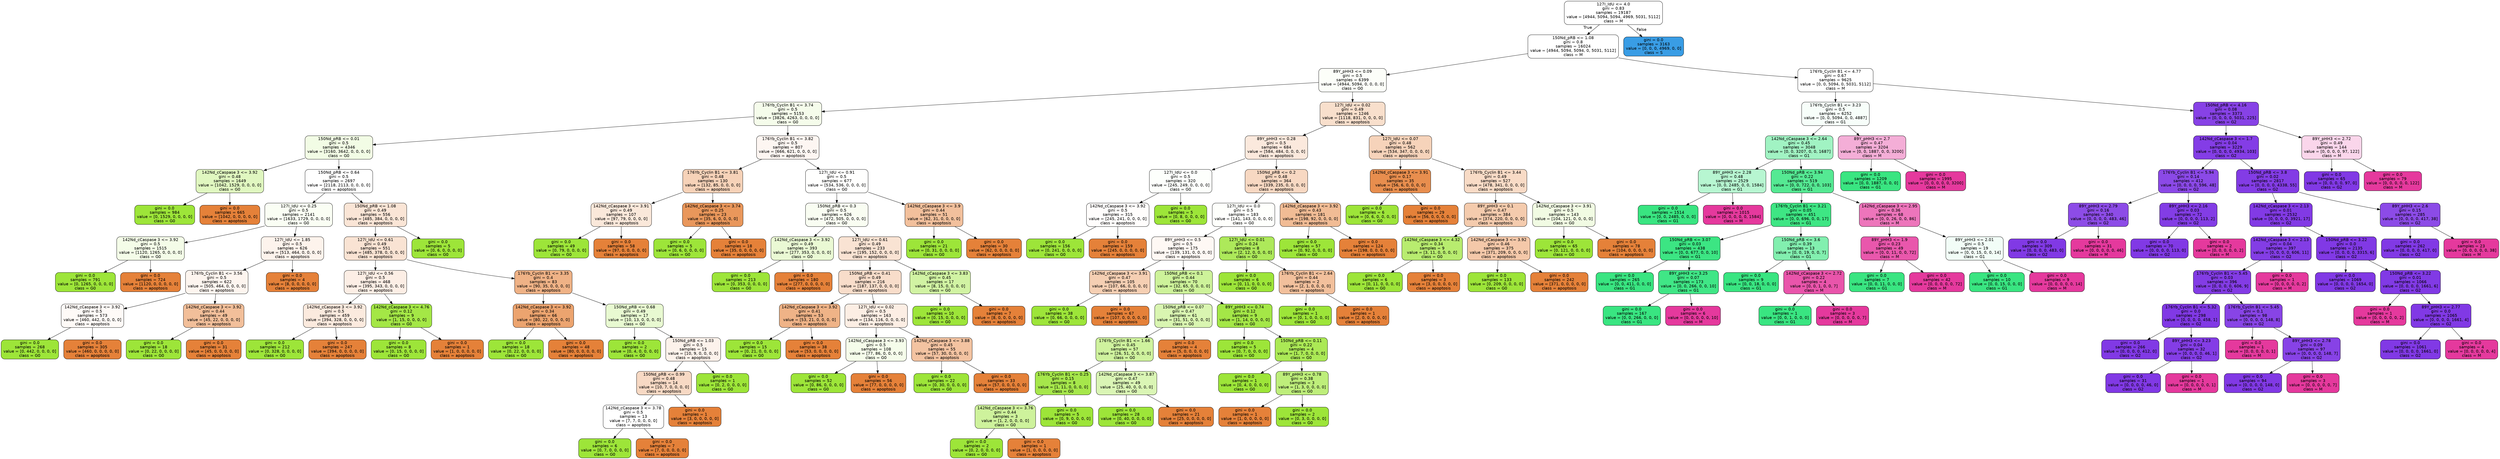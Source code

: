 digraph Tree {
node [shape=box, style="filled, rounded", color="black", fontname=helvetica] ;
edge [fontname=helvetica] ;
0 [label="127I_IdU <= 4.0\ngini = 0.83\nsamples = 19187\nvalue = [4944, 5094, 5094, 4969, 5031, 5112]\nclass = M", fillcolor="#ffffff"] ;
1 [label="150Nd_pRB <= 1.08\ngini = 0.8\nsamples = 16024\nvalue = [4944, 5094, 5094, 0, 5031, 5112]\nclass = M", fillcolor="#ffffff"] ;
0 -> 1 [labeldistance=2.5, labelangle=45, headlabel="True"] ;
2 [label="89Y_pHH3 <= 0.09\ngini = 0.5\nsamples = 6399\nvalue = [4944, 5094, 0, 0, 0, 0]\nclass = G0", fillcolor="#fcfef9"] ;
1 -> 2 ;
3 [label="176Yb_Cyclin B1 <= 3.74\ngini = 0.5\nsamples = 5153\nvalue = [3826, 4263, 0, 0, 0, 0]\nclass = G0", fillcolor="#f5fceb"] ;
2 -> 3 ;
4 [label="150Nd_pRB <= 0.01\ngini = 0.5\nsamples = 4346\nvalue = [3160, 3642, 0, 0, 0, 0]\nclass = G0", fillcolor="#f2fce5"] ;
3 -> 4 ;
5 [label="142Nd_cCaspase 3 <= 3.92\ngini = 0.48\nsamples = 1649\nvalue = [1042, 1529, 0, 0, 0, 0]\nclass = G0", fillcolor="#e0f7c0"] ;
4 -> 5 ;
6 [label="gini = 0.0\nsamples = 984\nvalue = [0, 1529, 0, 0, 0, 0]\nclass = G0", fillcolor="#9de539"] ;
5 -> 6 ;
7 [label="gini = 0.0\nsamples = 665\nvalue = [1042, 0, 0, 0, 0, 0]\nclass = apoptosis", fillcolor="#e58139"] ;
5 -> 7 ;
8 [label="150Nd_pRB <= 0.64\ngini = 0.5\nsamples = 2697\nvalue = [2118, 2113, 0, 0, 0, 0]\nclass = apoptosis", fillcolor="#ffffff"] ;
4 -> 8 ;
9 [label="127I_IdU <= 0.25\ngini = 0.5\nsamples = 2141\nvalue = [1633, 1729, 0, 0, 0, 0]\nclass = G0", fillcolor="#fafef4"] ;
8 -> 9 ;
10 [label="142Nd_cCaspase 3 <= 3.92\ngini = 0.5\nsamples = 1515\nvalue = [1120, 1265, 0, 0, 0, 0]\nclass = G0", fillcolor="#f4fce8"] ;
9 -> 10 ;
11 [label="gini = 0.0\nsamples = 791\nvalue = [0, 1265, 0, 0, 0, 0]\nclass = G0", fillcolor="#9de539"] ;
10 -> 11 ;
12 [label="gini = 0.0\nsamples = 724\nvalue = [1120, 0, 0, 0, 0, 0]\nclass = apoptosis", fillcolor="#e58139"] ;
10 -> 12 ;
13 [label="127I_IdU <= 1.85\ngini = 0.5\nsamples = 626\nvalue = [513, 464, 0, 0, 0, 0]\nclass = apoptosis", fillcolor="#fdf3ec"] ;
9 -> 13 ;
14 [label="176Yb_Cyclin B1 <= 3.56\ngini = 0.5\nsamples = 622\nvalue = [505, 464, 0, 0, 0, 0]\nclass = apoptosis", fillcolor="#fdf5ef"] ;
13 -> 14 ;
15 [label="142Nd_cCaspase 3 <= 3.92\ngini = 0.5\nsamples = 573\nvalue = [460, 442, 0, 0, 0, 0]\nclass = apoptosis", fillcolor="#fefaf7"] ;
14 -> 15 ;
16 [label="gini = 0.0\nsamples = 268\nvalue = [0, 442, 0, 0, 0, 0]\nclass = G0", fillcolor="#9de539"] ;
15 -> 16 ;
17 [label="gini = 0.0\nsamples = 305\nvalue = [460, 0, 0, 0, 0, 0]\nclass = apoptosis", fillcolor="#e58139"] ;
15 -> 17 ;
18 [label="142Nd_cCaspase 3 <= 3.92\ngini = 0.44\nsamples = 49\nvalue = [45, 22, 0, 0, 0, 0]\nclass = apoptosis", fillcolor="#f2bf9a"] ;
14 -> 18 ;
19 [label="gini = 0.0\nsamples = 18\nvalue = [0, 22, 0, 0, 0, 0]\nclass = G0", fillcolor="#9de539"] ;
18 -> 19 ;
20 [label="gini = 0.0\nsamples = 31\nvalue = [45, 0, 0, 0, 0, 0]\nclass = apoptosis", fillcolor="#e58139"] ;
18 -> 20 ;
21 [label="gini = 0.0\nsamples = 4\nvalue = [8, 0, 0, 0, 0, 0]\nclass = apoptosis", fillcolor="#e58139"] ;
13 -> 21 ;
22 [label="150Nd_pRB <= 1.08\ngini = 0.49\nsamples = 556\nvalue = [485, 384, 0, 0, 0, 0]\nclass = apoptosis", fillcolor="#fae5d6"] ;
8 -> 22 ;
23 [label="127I_IdU <= 0.61\ngini = 0.49\nsamples = 551\nvalue = [485, 378, 0, 0, 0, 0]\nclass = apoptosis", fillcolor="#f9e3d3"] ;
22 -> 23 ;
24 [label="127I_IdU <= 0.56\ngini = 0.5\nsamples = 468\nvalue = [395, 343, 0, 0, 0, 0]\nclass = apoptosis", fillcolor="#fceee5"] ;
23 -> 24 ;
25 [label="142Nd_cCaspase 3 <= 3.92\ngini = 0.5\nsamples = 459\nvalue = [394, 328, 0, 0, 0, 0]\nclass = apoptosis", fillcolor="#fbeade"] ;
24 -> 25 ;
26 [label="gini = 0.0\nsamples = 212\nvalue = [0, 328, 0, 0, 0, 0]\nclass = G0", fillcolor="#9de539"] ;
25 -> 26 ;
27 [label="gini = 0.0\nsamples = 247\nvalue = [394, 0, 0, 0, 0, 0]\nclass = apoptosis", fillcolor="#e58139"] ;
25 -> 27 ;
28 [label="142Nd_cCaspase 3 <= 4.76\ngini = 0.12\nsamples = 9\nvalue = [1, 15, 0, 0, 0, 0]\nclass = G0", fillcolor="#a4e746"] ;
24 -> 28 ;
29 [label="gini = 0.0\nsamples = 8\nvalue = [0, 15, 0, 0, 0, 0]\nclass = G0", fillcolor="#9de539"] ;
28 -> 29 ;
30 [label="gini = 0.0\nsamples = 1\nvalue = [1, 0, 0, 0, 0, 0]\nclass = apoptosis", fillcolor="#e58139"] ;
28 -> 30 ;
31 [label="176Yb_Cyclin B1 <= 3.35\ngini = 0.4\nsamples = 83\nvalue = [90, 35, 0, 0, 0, 0]\nclass = apoptosis", fillcolor="#efb286"] ;
23 -> 31 ;
32 [label="142Nd_cCaspase 3 <= 3.92\ngini = 0.34\nsamples = 66\nvalue = [80, 22, 0, 0, 0, 0]\nclass = apoptosis", fillcolor="#eca46f"] ;
31 -> 32 ;
33 [label="gini = 0.0\nsamples = 18\nvalue = [0, 22, 0, 0, 0, 0]\nclass = G0", fillcolor="#9de539"] ;
32 -> 33 ;
34 [label="gini = 0.0\nsamples = 48\nvalue = [80, 0, 0, 0, 0, 0]\nclass = apoptosis", fillcolor="#e58139"] ;
32 -> 34 ;
35 [label="150Nd_pRB <= 0.68\ngini = 0.49\nsamples = 17\nvalue = [10, 13, 0, 0, 0, 0]\nclass = G0", fillcolor="#e8f9d1"] ;
31 -> 35 ;
36 [label="gini = 0.0\nsamples = 2\nvalue = [0, 4, 0, 0, 0, 0]\nclass = G0", fillcolor="#9de539"] ;
35 -> 36 ;
37 [label="150Nd_pRB <= 1.03\ngini = 0.5\nsamples = 15\nvalue = [10, 9, 0, 0, 0, 0]\nclass = apoptosis", fillcolor="#fcf2eb"] ;
35 -> 37 ;
38 [label="150Nd_pRB <= 0.99\ngini = 0.48\nsamples = 14\nvalue = [10, 7, 0, 0, 0, 0]\nclass = apoptosis", fillcolor="#f7d9c4"] ;
37 -> 38 ;
39 [label="142Nd_cCaspase 3 <= 3.78\ngini = 0.5\nsamples = 13\nvalue = [7, 7, 0, 0, 0, 0]\nclass = apoptosis", fillcolor="#ffffff"] ;
38 -> 39 ;
40 [label="gini = 0.0\nsamples = 6\nvalue = [0, 7, 0, 0, 0, 0]\nclass = G0", fillcolor="#9de539"] ;
39 -> 40 ;
41 [label="gini = 0.0\nsamples = 7\nvalue = [7, 0, 0, 0, 0, 0]\nclass = apoptosis", fillcolor="#e58139"] ;
39 -> 41 ;
42 [label="gini = 0.0\nsamples = 1\nvalue = [3, 0, 0, 0, 0, 0]\nclass = apoptosis", fillcolor="#e58139"] ;
38 -> 42 ;
43 [label="gini = 0.0\nsamples = 1\nvalue = [0, 2, 0, 0, 0, 0]\nclass = G0", fillcolor="#9de539"] ;
37 -> 43 ;
44 [label="gini = 0.0\nsamples = 5\nvalue = [0, 6, 0, 0, 0, 0]\nclass = G0", fillcolor="#9de539"] ;
22 -> 44 ;
45 [label="176Yb_Cyclin B1 <= 3.82\ngini = 0.5\nsamples = 807\nvalue = [666, 621, 0, 0, 0, 0]\nclass = apoptosis", fillcolor="#fdf6f2"] ;
3 -> 45 ;
46 [label="176Yb_Cyclin B1 <= 3.81\ngini = 0.48\nsamples = 130\nvalue = [132, 85, 0, 0, 0, 0]\nclass = apoptosis", fillcolor="#f6d2b8"] ;
45 -> 46 ;
47 [label="142Nd_cCaspase 3 <= 3.91\ngini = 0.49\nsamples = 107\nvalue = [97, 79, 0, 0, 0, 0]\nclass = apoptosis", fillcolor="#fae8da"] ;
46 -> 47 ;
48 [label="gini = 0.0\nsamples = 49\nvalue = [0, 79, 0, 0, 0, 0]\nclass = G0", fillcolor="#9de539"] ;
47 -> 48 ;
49 [label="gini = 0.0\nsamples = 58\nvalue = [97, 0, 0, 0, 0, 0]\nclass = apoptosis", fillcolor="#e58139"] ;
47 -> 49 ;
50 [label="142Nd_cCaspase 3 <= 3.74\ngini = 0.25\nsamples = 23\nvalue = [35, 6, 0, 0, 0, 0]\nclass = apoptosis", fillcolor="#e9975b"] ;
46 -> 50 ;
51 [label="gini = 0.0\nsamples = 5\nvalue = [0, 6, 0, 0, 0, 0]\nclass = G0", fillcolor="#9de539"] ;
50 -> 51 ;
52 [label="gini = 0.0\nsamples = 18\nvalue = [35, 0, 0, 0, 0, 0]\nclass = apoptosis", fillcolor="#e58139"] ;
50 -> 52 ;
53 [label="127I_IdU <= 0.91\ngini = 0.5\nsamples = 677\nvalue = [534, 536, 0, 0, 0, 0]\nclass = G0", fillcolor="#fffffe"] ;
45 -> 53 ;
54 [label="150Nd_pRB <= 0.3\ngini = 0.5\nsamples = 626\nvalue = [472, 505, 0, 0, 0, 0]\nclass = G0", fillcolor="#f9fdf2"] ;
53 -> 54 ;
55 [label="142Nd_cCaspase 3 <= 3.92\ngini = 0.49\nsamples = 393\nvalue = [277, 353, 0, 0, 0, 0]\nclass = G0", fillcolor="#eaf9d4"] ;
54 -> 55 ;
56 [label="gini = 0.0\nsamples = 213\nvalue = [0, 353, 0, 0, 0, 0]\nclass = G0", fillcolor="#9de539"] ;
55 -> 56 ;
57 [label="gini = 0.0\nsamples = 180\nvalue = [277, 0, 0, 0, 0, 0]\nclass = apoptosis", fillcolor="#e58139"] ;
55 -> 57 ;
58 [label="127I_IdU <= 0.61\ngini = 0.49\nsamples = 233\nvalue = [195, 152, 0, 0, 0, 0]\nclass = apoptosis", fillcolor="#f9e3d3"] ;
54 -> 58 ;
59 [label="150Nd_pRB <= 0.41\ngini = 0.49\nsamples = 216\nvalue = [187, 137, 0, 0, 0, 0]\nclass = apoptosis", fillcolor="#f8ddca"] ;
58 -> 59 ;
60 [label="142Nd_cCaspase 3 <= 3.92\ngini = 0.41\nsamples = 53\nvalue = [53, 21, 0, 0, 0, 0]\nclass = apoptosis", fillcolor="#efb387"] ;
59 -> 60 ;
61 [label="gini = 0.0\nsamples = 15\nvalue = [0, 21, 0, 0, 0, 0]\nclass = G0", fillcolor="#9de539"] ;
60 -> 61 ;
62 [label="gini = 0.0\nsamples = 38\nvalue = [53, 0, 0, 0, 0, 0]\nclass = apoptosis", fillcolor="#e58139"] ;
60 -> 62 ;
63 [label="127I_IdU <= 0.02\ngini = 0.5\nsamples = 163\nvalue = [134, 116, 0, 0, 0, 0]\nclass = apoptosis", fillcolor="#fceee4"] ;
59 -> 63 ;
64 [label="142Nd_cCaspase 3 <= 3.93\ngini = 0.5\nsamples = 108\nvalue = [77, 86, 0, 0, 0, 0]\nclass = G0", fillcolor="#f5fcea"] ;
63 -> 64 ;
65 [label="gini = 0.0\nsamples = 52\nvalue = [0, 86, 0, 0, 0, 0]\nclass = G0", fillcolor="#9de539"] ;
64 -> 65 ;
66 [label="gini = 0.0\nsamples = 56\nvalue = [77, 0, 0, 0, 0, 0]\nclass = apoptosis", fillcolor="#e58139"] ;
64 -> 66 ;
67 [label="142Nd_cCaspase 3 <= 3.88\ngini = 0.45\nsamples = 55\nvalue = [57, 30, 0, 0, 0, 0]\nclass = apoptosis", fillcolor="#f3c3a1"] ;
63 -> 67 ;
68 [label="gini = 0.0\nsamples = 22\nvalue = [0, 30, 0, 0, 0, 0]\nclass = G0", fillcolor="#9de539"] ;
67 -> 68 ;
69 [label="gini = 0.0\nsamples = 33\nvalue = [57, 0, 0, 0, 0, 0]\nclass = apoptosis", fillcolor="#e58139"] ;
67 -> 69 ;
70 [label="142Nd_cCaspase 3 <= 3.83\ngini = 0.45\nsamples = 17\nvalue = [8, 15, 0, 0, 0, 0]\nclass = G0", fillcolor="#d1f3a3"] ;
58 -> 70 ;
71 [label="gini = 0.0\nsamples = 10\nvalue = [0, 15, 0, 0, 0, 0]\nclass = G0", fillcolor="#9de539"] ;
70 -> 71 ;
72 [label="gini = 0.0\nsamples = 7\nvalue = [8, 0, 0, 0, 0, 0]\nclass = apoptosis", fillcolor="#e58139"] ;
70 -> 72 ;
73 [label="142Nd_cCaspase 3 <= 3.9\ngini = 0.44\nsamples = 51\nvalue = [62, 31, 0, 0, 0, 0]\nclass = apoptosis", fillcolor="#f2c09c"] ;
53 -> 73 ;
74 [label="gini = 0.0\nsamples = 21\nvalue = [0, 31, 0, 0, 0, 0]\nclass = G0", fillcolor="#9de539"] ;
73 -> 74 ;
75 [label="gini = 0.0\nsamples = 30\nvalue = [62, 0, 0, 0, 0, 0]\nclass = apoptosis", fillcolor="#e58139"] ;
73 -> 75 ;
76 [label="127I_IdU <= 0.02\ngini = 0.49\nsamples = 1246\nvalue = [1118, 831, 0, 0, 0, 0]\nclass = apoptosis", fillcolor="#f8dfcc"] ;
2 -> 76 ;
77 [label="89Y_pHH3 <= 0.28\ngini = 0.5\nsamples = 684\nvalue = [584, 484, 0, 0, 0, 0]\nclass = apoptosis", fillcolor="#fbe9dd"] ;
76 -> 77 ;
78 [label="127I_IdU <= 0.0\ngini = 0.5\nsamples = 320\nvalue = [245, 249, 0, 0, 0, 0]\nclass = G0", fillcolor="#fdfffc"] ;
77 -> 78 ;
79 [label="142Nd_cCaspase 3 <= 3.92\ngini = 0.5\nsamples = 315\nvalue = [245, 241, 0, 0, 0, 0]\nclass = apoptosis", fillcolor="#fffdfc"] ;
78 -> 79 ;
80 [label="gini = 0.0\nsamples = 156\nvalue = [0, 241, 0, 0, 0, 0]\nclass = G0", fillcolor="#9de539"] ;
79 -> 80 ;
81 [label="gini = 0.0\nsamples = 159\nvalue = [245, 0, 0, 0, 0, 0]\nclass = apoptosis", fillcolor="#e58139"] ;
79 -> 81 ;
82 [label="gini = 0.0\nsamples = 5\nvalue = [0, 8, 0, 0, 0, 0]\nclass = G0", fillcolor="#9de539"] ;
78 -> 82 ;
83 [label="150Nd_pRB <= 0.2\ngini = 0.48\nsamples = 364\nvalue = [339, 235, 0, 0, 0, 0]\nclass = apoptosis", fillcolor="#f7d8c2"] ;
77 -> 83 ;
84 [label="127I_IdU <= 0.0\ngini = 0.5\nsamples = 183\nvalue = [141, 143, 0, 0, 0, 0]\nclass = G0", fillcolor="#fefffc"] ;
83 -> 84 ;
85 [label="89Y_pHH3 <= 0.5\ngini = 0.5\nsamples = 175\nvalue = [139, 131, 0, 0, 0, 0]\nclass = apoptosis", fillcolor="#fef8f4"] ;
84 -> 85 ;
86 [label="142Nd_cCaspase 3 <= 3.91\ngini = 0.47\nsamples = 105\nvalue = [107, 66, 0, 0, 0, 0]\nclass = apoptosis", fillcolor="#f5cfb3"] ;
85 -> 86 ;
87 [label="gini = 0.0\nsamples = 38\nvalue = [0, 66, 0, 0, 0, 0]\nclass = G0", fillcolor="#9de539"] ;
86 -> 87 ;
88 [label="gini = 0.0\nsamples = 67\nvalue = [107, 0, 0, 0, 0, 0]\nclass = apoptosis", fillcolor="#e58139"] ;
86 -> 88 ;
89 [label="150Nd_pRB <= 0.1\ngini = 0.44\nsamples = 70\nvalue = [32, 65, 0, 0, 0, 0]\nclass = G0", fillcolor="#cdf29a"] ;
85 -> 89 ;
90 [label="150Nd_pRB <= 0.07\ngini = 0.47\nsamples = 61\nvalue = [31, 51, 0, 0, 0, 0]\nclass = G0", fillcolor="#d9f5b1"] ;
89 -> 90 ;
91 [label="176Yb_Cyclin B1 <= 1.66\ngini = 0.45\nsamples = 57\nvalue = [26, 51, 0, 0, 0, 0]\nclass = G0", fillcolor="#cff29e"] ;
90 -> 91 ;
92 [label="176Yb_Cyclin B1 <= 0.25\ngini = 0.15\nsamples = 8\nvalue = [1, 11, 0, 0, 0, 0]\nclass = G0", fillcolor="#a6e74b"] ;
91 -> 92 ;
93 [label="142Nd_cCaspase 3 <= 3.76\ngini = 0.44\nsamples = 3\nvalue = [1, 2, 0, 0, 0, 0]\nclass = G0", fillcolor="#cef29c"] ;
92 -> 93 ;
94 [label="gini = 0.0\nsamples = 2\nvalue = [0, 2, 0, 0, 0, 0]\nclass = G0", fillcolor="#9de539"] ;
93 -> 94 ;
95 [label="gini = 0.0\nsamples = 1\nvalue = [1, 0, 0, 0, 0, 0]\nclass = apoptosis", fillcolor="#e58139"] ;
93 -> 95 ;
96 [label="gini = 0.0\nsamples = 5\nvalue = [0, 9, 0, 0, 0, 0]\nclass = G0", fillcolor="#9de539"] ;
92 -> 96 ;
97 [label="142Nd_cCaspase 3 <= 3.87\ngini = 0.47\nsamples = 49\nvalue = [25, 40, 0, 0, 0, 0]\nclass = G0", fillcolor="#daf5b5"] ;
91 -> 97 ;
98 [label="gini = 0.0\nsamples = 28\nvalue = [0, 40, 0, 0, 0, 0]\nclass = G0", fillcolor="#9de539"] ;
97 -> 98 ;
99 [label="gini = 0.0\nsamples = 21\nvalue = [25, 0, 0, 0, 0, 0]\nclass = apoptosis", fillcolor="#e58139"] ;
97 -> 99 ;
100 [label="gini = 0.0\nsamples = 4\nvalue = [5, 0, 0, 0, 0, 0]\nclass = apoptosis", fillcolor="#e58139"] ;
90 -> 100 ;
101 [label="89Y_pHH3 <= 0.74\ngini = 0.12\nsamples = 9\nvalue = [1, 14, 0, 0, 0, 0]\nclass = G0", fillcolor="#a4e747"] ;
89 -> 101 ;
102 [label="gini = 0.0\nsamples = 5\nvalue = [0, 7, 0, 0, 0, 0]\nclass = G0", fillcolor="#9de539"] ;
101 -> 102 ;
103 [label="150Nd_pRB <= 0.11\ngini = 0.22\nsamples = 4\nvalue = [1, 7, 0, 0, 0, 0]\nclass = G0", fillcolor="#abe955"] ;
101 -> 103 ;
104 [label="gini = 0.0\nsamples = 1\nvalue = [0, 4, 0, 0, 0, 0]\nclass = G0", fillcolor="#9de539"] ;
103 -> 104 ;
105 [label="89Y_pHH3 <= 0.78\ngini = 0.38\nsamples = 3\nvalue = [1, 3, 0, 0, 0, 0]\nclass = G0", fillcolor="#beee7b"] ;
103 -> 105 ;
106 [label="gini = 0.0\nsamples = 1\nvalue = [1, 0, 0, 0, 0, 0]\nclass = apoptosis", fillcolor="#e58139"] ;
105 -> 106 ;
107 [label="gini = 0.0\nsamples = 2\nvalue = [0, 3, 0, 0, 0, 0]\nclass = G0", fillcolor="#9de539"] ;
105 -> 107 ;
108 [label="127I_IdU <= 0.01\ngini = 0.24\nsamples = 8\nvalue = [2, 12, 0, 0, 0, 0]\nclass = G0", fillcolor="#ade95a"] ;
84 -> 108 ;
109 [label="gini = 0.0\nsamples = 6\nvalue = [0, 11, 0, 0, 0, 0]\nclass = G0", fillcolor="#9de539"] ;
108 -> 109 ;
110 [label="176Yb_Cyclin B1 <= 2.64\ngini = 0.44\nsamples = 2\nvalue = [2, 1, 0, 0, 0, 0]\nclass = apoptosis", fillcolor="#f2c09c"] ;
108 -> 110 ;
111 [label="gini = 0.0\nsamples = 1\nvalue = [0, 1, 0, 0, 0, 0]\nclass = G0", fillcolor="#9de539"] ;
110 -> 111 ;
112 [label="gini = 0.0\nsamples = 1\nvalue = [2, 0, 0, 0, 0, 0]\nclass = apoptosis", fillcolor="#e58139"] ;
110 -> 112 ;
113 [label="142Nd_cCaspase 3 <= 3.92\ngini = 0.43\nsamples = 181\nvalue = [198, 92, 0, 0, 0, 0]\nclass = apoptosis", fillcolor="#f1bc95"] ;
83 -> 113 ;
114 [label="gini = 0.0\nsamples = 57\nvalue = [0, 92, 0, 0, 0, 0]\nclass = G0", fillcolor="#9de539"] ;
113 -> 114 ;
115 [label="gini = 0.0\nsamples = 124\nvalue = [198, 0, 0, 0, 0, 0]\nclass = apoptosis", fillcolor="#e58139"] ;
113 -> 115 ;
116 [label="127I_IdU <= 0.07\ngini = 0.48\nsamples = 562\nvalue = [534, 347, 0, 0, 0, 0]\nclass = apoptosis", fillcolor="#f6d3ba"] ;
76 -> 116 ;
117 [label="142Nd_cCaspase 3 <= 3.91\ngini = 0.17\nsamples = 35\nvalue = [56, 6, 0, 0, 0, 0]\nclass = apoptosis", fillcolor="#e88e4e"] ;
116 -> 117 ;
118 [label="gini = 0.0\nsamples = 6\nvalue = [0, 6, 0, 0, 0, 0]\nclass = G0", fillcolor="#9de539"] ;
117 -> 118 ;
119 [label="gini = 0.0\nsamples = 29\nvalue = [56, 0, 0, 0, 0, 0]\nclass = apoptosis", fillcolor="#e58139"] ;
117 -> 119 ;
120 [label="176Yb_Cyclin B1 <= 3.44\ngini = 0.49\nsamples = 527\nvalue = [478, 341, 0, 0, 0, 0]\nclass = apoptosis", fillcolor="#f8dbc6"] ;
116 -> 120 ;
121 [label="89Y_pHH3 <= 0.1\ngini = 0.47\nsamples = 384\nvalue = [374, 220, 0, 0, 0, 0]\nclass = apoptosis", fillcolor="#f4cbad"] ;
120 -> 121 ;
122 [label="142Nd_cCaspase 3 <= 4.32\ngini = 0.34\nsamples = 9\nvalue = [3, 11, 0, 0, 0, 0]\nclass = G0", fillcolor="#b8ec6f"] ;
121 -> 122 ;
123 [label="gini = 0.0\nsamples = 6\nvalue = [0, 11, 0, 0, 0, 0]\nclass = G0", fillcolor="#9de539"] ;
122 -> 123 ;
124 [label="gini = 0.0\nsamples = 3\nvalue = [3, 0, 0, 0, 0, 0]\nclass = apoptosis", fillcolor="#e58139"] ;
122 -> 124 ;
125 [label="142Nd_cCaspase 3 <= 3.92\ngini = 0.46\nsamples = 375\nvalue = [371, 209, 0, 0, 0, 0]\nclass = apoptosis", fillcolor="#f4c8a9"] ;
121 -> 125 ;
126 [label="gini = 0.0\nsamples = 133\nvalue = [0, 209, 0, 0, 0, 0]\nclass = G0", fillcolor="#9de539"] ;
125 -> 126 ;
127 [label="gini = 0.0\nsamples = 242\nvalue = [371, 0, 0, 0, 0, 0]\nclass = apoptosis", fillcolor="#e58139"] ;
125 -> 127 ;
128 [label="142Nd_cCaspase 3 <= 3.91\ngini = 0.5\nsamples = 143\nvalue = [104, 121, 0, 0, 0, 0]\nclass = G0", fillcolor="#f1fbe3"] ;
120 -> 128 ;
129 [label="gini = 0.0\nsamples = 65\nvalue = [0, 121, 0, 0, 0, 0]\nclass = G0", fillcolor="#9de539"] ;
128 -> 129 ;
130 [label="gini = 0.0\nsamples = 78\nvalue = [104, 0, 0, 0, 0, 0]\nclass = apoptosis", fillcolor="#e58139"] ;
128 -> 130 ;
131 [label="176Yb_Cyclin B1 <= 4.77\ngini = 0.67\nsamples = 9625\nvalue = [0, 0, 5094, 0, 5031, 5112]\nclass = M", fillcolor="#ffffff"] ;
1 -> 131 ;
132 [label="176Yb_Cyclin B1 <= 3.23\ngini = 0.5\nsamples = 6252\nvalue = [0, 0, 5094, 0, 0, 4887]\nclass = G1", fillcolor="#f7fefa"] ;
131 -> 132 ;
133 [label="142Nd_cCaspase 3 <= 2.64\ngini = 0.45\nsamples = 3048\nvalue = [0, 0, 3207, 0, 0, 1687]\nclass = G1", fillcolor="#a1f3c3"] ;
132 -> 133 ;
134 [label="89Y_pHH3 <= 2.28\ngini = 0.48\nsamples = 2529\nvalue = [0, 0, 2485, 0, 0, 1584]\nclass = G1", fillcolor="#b7f6d1"] ;
133 -> 134 ;
135 [label="gini = 0.0\nsamples = 1514\nvalue = [0, 0, 2485, 0, 0, 0]\nclass = G1", fillcolor="#39e581"] ;
134 -> 135 ;
136 [label="gini = 0.0\nsamples = 1015\nvalue = [0, 0, 0, 0, 0, 1584]\nclass = M", fillcolor="#e5399d"] ;
134 -> 136 ;
137 [label="150Nd_pRB <= 3.94\ngini = 0.22\nsamples = 519\nvalue = [0, 0, 722, 0, 0, 103]\nclass = G1", fillcolor="#55e993"] ;
133 -> 137 ;
138 [label="176Yb_Cyclin B1 <= 3.21\ngini = 0.05\nsamples = 451\nvalue = [0, 0, 696, 0, 0, 17]\nclass = G1", fillcolor="#3ee684"] ;
137 -> 138 ;
139 [label="150Nd_pRB <= 3.07\ngini = 0.03\nsamples = 438\nvalue = [0, 0, 677, 0, 0, 10]\nclass = G1", fillcolor="#3ce583"] ;
138 -> 139 ;
140 [label="gini = 0.0\nsamples = 265\nvalue = [0, 0, 411, 0, 0, 0]\nclass = G1", fillcolor="#39e581"] ;
139 -> 140 ;
141 [label="89Y_pHH3 <= 3.25\ngini = 0.07\nsamples = 173\nvalue = [0, 0, 266, 0, 0, 10]\nclass = G1", fillcolor="#40e686"] ;
139 -> 141 ;
142 [label="gini = 0.0\nsamples = 167\nvalue = [0, 0, 266, 0, 0, 0]\nclass = G1", fillcolor="#39e581"] ;
141 -> 142 ;
143 [label="gini = 0.0\nsamples = 6\nvalue = [0, 0, 0, 0, 0, 10]\nclass = M", fillcolor="#e5399d"] ;
141 -> 143 ;
144 [label="150Nd_pRB <= 3.6\ngini = 0.39\nsamples = 13\nvalue = [0, 0, 19, 0, 0, 7]\nclass = G1", fillcolor="#82efaf"] ;
138 -> 144 ;
145 [label="gini = 0.0\nsamples = 9\nvalue = [0, 0, 18, 0, 0, 0]\nclass = G1", fillcolor="#39e581"] ;
144 -> 145 ;
146 [label="142Nd_cCaspase 3 <= 2.72\ngini = 0.22\nsamples = 4\nvalue = [0, 0, 1, 0, 0, 7]\nclass = M", fillcolor="#e955ab"] ;
144 -> 146 ;
147 [label="gini = 0.0\nsamples = 1\nvalue = [0, 0, 1, 0, 0, 0]\nclass = G1", fillcolor="#39e581"] ;
146 -> 147 ;
148 [label="gini = 0.0\nsamples = 3\nvalue = [0, 0, 0, 0, 0, 7]\nclass = M", fillcolor="#e5399d"] ;
146 -> 148 ;
149 [label="142Nd_cCaspase 3 <= 2.95\ngini = 0.36\nsamples = 68\nvalue = [0, 0, 26, 0, 0, 86]\nclass = M", fillcolor="#ed75bb"] ;
137 -> 149 ;
150 [label="89Y_pHH3 <= 1.9\ngini = 0.23\nsamples = 49\nvalue = [0, 0, 11, 0, 0, 72]\nclass = M", fillcolor="#e957ac"] ;
149 -> 150 ;
151 [label="gini = 0.0\nsamples = 7\nvalue = [0, 0, 11, 0, 0, 0]\nclass = G1", fillcolor="#39e581"] ;
150 -> 151 ;
152 [label="gini = 0.0\nsamples = 42\nvalue = [0, 0, 0, 0, 0, 72]\nclass = M", fillcolor="#e5399d"] ;
150 -> 152 ;
153 [label="89Y_pHH3 <= 2.01\ngini = 0.5\nsamples = 19\nvalue = [0, 0, 15, 0, 0, 14]\nclass = G1", fillcolor="#f2fdf7"] ;
149 -> 153 ;
154 [label="gini = 0.0\nsamples = 10\nvalue = [0, 0, 15, 0, 0, 0]\nclass = G1", fillcolor="#39e581"] ;
153 -> 154 ;
155 [label="gini = 0.0\nsamples = 9\nvalue = [0, 0, 0, 0, 0, 14]\nclass = M", fillcolor="#e5399d"] ;
153 -> 155 ;
156 [label="89Y_pHH3 <= 2.7\ngini = 0.47\nsamples = 3204\nvalue = [0, 0, 1887, 0, 0, 3200]\nclass = M", fillcolor="#f4aed7"] ;
132 -> 156 ;
157 [label="gini = 0.0\nsamples = 1209\nvalue = [0, 0, 1887, 0, 0, 0]\nclass = G1", fillcolor="#39e581"] ;
156 -> 157 ;
158 [label="gini = 0.0\nsamples = 1995\nvalue = [0, 0, 0, 0, 0, 3200]\nclass = M", fillcolor="#e5399d"] ;
156 -> 158 ;
159 [label="150Nd_pRB <= 4.16\ngini = 0.08\nsamples = 3373\nvalue = [0, 0, 0, 0, 5031, 225]\nclass = G2", fillcolor="#8742e6"] ;
131 -> 159 ;
160 [label="142Nd_cCaspase 3 <= 1.7\ngini = 0.04\nsamples = 3229\nvalue = [0, 0, 0, 0, 4934, 103]\nclass = G2", fillcolor="#843de6"] ;
159 -> 160 ;
161 [label="176Yb_Cyclin B1 <= 5.94\ngini = 0.14\nsamples = 412\nvalue = [0, 0, 0, 0, 596, 48]\nclass = G2", fillcolor="#8b49e7"] ;
160 -> 161 ;
162 [label="89Y_pHH3 <= 2.79\ngini = 0.16\nsamples = 340\nvalue = [0, 0, 0, 0, 483, 46]\nclass = G2", fillcolor="#8d4ce7"] ;
161 -> 162 ;
163 [label="gini = 0.0\nsamples = 309\nvalue = [0, 0, 0, 0, 483, 0]\nclass = G2", fillcolor="#8139e5"] ;
162 -> 163 ;
164 [label="gini = 0.0\nsamples = 31\nvalue = [0, 0, 0, 0, 0, 46]\nclass = M", fillcolor="#e5399d"] ;
162 -> 164 ;
165 [label="89Y_pHH3 <= 2.16\ngini = 0.03\nsamples = 72\nvalue = [0, 0, 0, 0, 113, 2]\nclass = G2", fillcolor="#833de5"] ;
161 -> 165 ;
166 [label="gini = 0.0\nsamples = 70\nvalue = [0, 0, 0, 0, 113, 0]\nclass = G2", fillcolor="#8139e5"] ;
165 -> 166 ;
167 [label="gini = 0.0\nsamples = 2\nvalue = [0, 0, 0, 0, 0, 2]\nclass = M", fillcolor="#e5399d"] ;
165 -> 167 ;
168 [label="150Nd_pRB <= 3.8\ngini = 0.02\nsamples = 2817\nvalue = [0, 0, 0, 0, 4338, 55]\nclass = G2", fillcolor="#833ce5"] ;
160 -> 168 ;
169 [label="142Nd_cCaspase 3 <= 2.13\ngini = 0.01\nsamples = 2532\nvalue = [0, 0, 0, 0, 3921, 17]\nclass = G2", fillcolor="#823ae5"] ;
168 -> 169 ;
170 [label="142Nd_cCaspase 3 <= 2.13\ngini = 0.04\nsamples = 397\nvalue = [0, 0, 0, 0, 606, 11]\nclass = G2", fillcolor="#833de5"] ;
169 -> 170 ;
171 [label="176Yb_Cyclin B1 <= 5.45\ngini = 0.03\nsamples = 396\nvalue = [0, 0, 0, 0, 606, 9]\nclass = G2", fillcolor="#833ce5"] ;
170 -> 171 ;
172 [label="176Yb_Cyclin B1 <= 5.32\ngini = 0.0\nsamples = 298\nvalue = [0, 0, 0, 0, 458, 1]\nclass = G2", fillcolor="#8139e5"] ;
171 -> 172 ;
173 [label="gini = 0.0\nsamples = 266\nvalue = [0, 0, 0, 0, 412, 0]\nclass = G2", fillcolor="#8139e5"] ;
172 -> 173 ;
174 [label="89Y_pHH3 <= 3.23\ngini = 0.04\nsamples = 32\nvalue = [0, 0, 0, 0, 46, 1]\nclass = G2", fillcolor="#843de6"] ;
172 -> 174 ;
175 [label="gini = 0.0\nsamples = 31\nvalue = [0, 0, 0, 0, 46, 0]\nclass = G2", fillcolor="#8139e5"] ;
174 -> 175 ;
176 [label="gini = 0.0\nsamples = 1\nvalue = [0, 0, 0, 0, 0, 1]\nclass = M", fillcolor="#e5399d"] ;
174 -> 176 ;
177 [label="176Yb_Cyclin B1 <= 5.45\ngini = 0.1\nsamples = 98\nvalue = [0, 0, 0, 0, 148, 8]\nclass = G2", fillcolor="#8844e6"] ;
171 -> 177 ;
178 [label="gini = 0.0\nsamples = 1\nvalue = [0, 0, 0, 0, 0, 1]\nclass = M", fillcolor="#e5399d"] ;
177 -> 178 ;
179 [label="89Y_pHH3 <= 2.78\ngini = 0.09\nsamples = 97\nvalue = [0, 0, 0, 0, 148, 7]\nclass = G2", fillcolor="#8742e6"] ;
177 -> 179 ;
180 [label="gini = 0.0\nsamples = 94\nvalue = [0, 0, 0, 0, 148, 0]\nclass = G2", fillcolor="#8139e5"] ;
179 -> 180 ;
181 [label="gini = 0.0\nsamples = 3\nvalue = [0, 0, 0, 0, 0, 7]\nclass = M", fillcolor="#e5399d"] ;
179 -> 181 ;
182 [label="gini = 0.0\nsamples = 1\nvalue = [0, 0, 0, 0, 0, 2]\nclass = M", fillcolor="#e5399d"] ;
170 -> 182 ;
183 [label="150Nd_pRB <= 3.22\ngini = 0.0\nsamples = 2135\nvalue = [0, 0, 0, 0, 3315, 6]\nclass = G2", fillcolor="#8139e5"] ;
169 -> 183 ;
184 [label="gini = 0.0\nsamples = 1069\nvalue = [0, 0, 0, 0, 1654, 0]\nclass = G2", fillcolor="#8139e5"] ;
183 -> 184 ;
185 [label="150Nd_pRB <= 3.22\ngini = 0.01\nsamples = 1066\nvalue = [0, 0, 0, 0, 1661, 6]\nclass = G2", fillcolor="#813ae5"] ;
183 -> 185 ;
186 [label="gini = 0.0\nsamples = 1\nvalue = [0, 0, 0, 0, 0, 2]\nclass = M", fillcolor="#e5399d"] ;
185 -> 186 ;
187 [label="89Y_pHH3 <= 2.77\ngini = 0.0\nsamples = 1065\nvalue = [0, 0, 0, 0, 1661, 4]\nclass = G2", fillcolor="#8139e5"] ;
185 -> 187 ;
188 [label="gini = 0.0\nsamples = 1061\nvalue = [0, 0, 0, 0, 1661, 0]\nclass = G2", fillcolor="#8139e5"] ;
187 -> 188 ;
189 [label="gini = 0.0\nsamples = 4\nvalue = [0, 0, 0, 0, 0, 4]\nclass = M", fillcolor="#e5399d"] ;
187 -> 189 ;
190 [label="89Y_pHH3 <= 2.6\ngini = 0.15\nsamples = 285\nvalue = [0, 0, 0, 0, 417, 38]\nclass = G2", fillcolor="#8c4be7"] ;
168 -> 190 ;
191 [label="gini = 0.0\nsamples = 262\nvalue = [0, 0, 0, 0, 417, 0]\nclass = G2", fillcolor="#8139e5"] ;
190 -> 191 ;
192 [label="gini = 0.0\nsamples = 23\nvalue = [0, 0, 0, 0, 0, 38]\nclass = M", fillcolor="#e5399d"] ;
190 -> 192 ;
193 [label="89Y_pHH3 <= 2.72\ngini = 0.49\nsamples = 144\nvalue = [0, 0, 0, 0, 97, 122]\nclass = M", fillcolor="#fad6eb"] ;
159 -> 193 ;
194 [label="gini = 0.0\nsamples = 65\nvalue = [0, 0, 0, 0, 97, 0]\nclass = G2", fillcolor="#8139e5"] ;
193 -> 194 ;
195 [label="gini = 0.0\nsamples = 79\nvalue = [0, 0, 0, 0, 0, 122]\nclass = M", fillcolor="#e5399d"] ;
193 -> 195 ;
196 [label="gini = 0.0\nsamples = 3163\nvalue = [0, 0, 0, 4969, 0, 0]\nclass = S", fillcolor="#399de5"] ;
0 -> 196 [labeldistance=2.5, labelangle=-45, headlabel="False"] ;
}